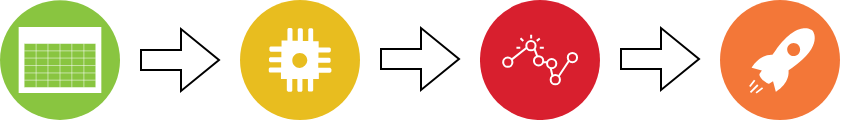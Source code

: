 <mxfile version="24.5.3" type="device">
  <diagram name="Page-1" id="qhal7Y_iBo1fCzgQ2NpF">
    <mxGraphModel dx="474" dy="330" grid="1" gridSize="10" guides="1" tooltips="1" connect="1" arrows="1" fold="1" page="1" pageScale="1" pageWidth="827" pageHeight="1169" math="0" shadow="0">
      <root>
        <mxCell id="0" />
        <mxCell id="1" parent="0" />
        <mxCell id="sLeiqRh1LXycvlg1yoDb-1" value="" style="image;aspect=fixed;perimeter=ellipsePerimeter;html=1;align=center;shadow=0;dashed=0;fontColor=#4277BB;labelBackgroundColor=default;fontSize=12;spacingTop=3;image=img/lib/ibm/infrastructure/event_feed.svg;" vertex="1" parent="1">
          <mxGeometry x="80" y="300" width="60" height="60" as="geometry" />
        </mxCell>
        <mxCell id="sLeiqRh1LXycvlg1yoDb-4" value="" style="image;aspect=fixed;perimeter=ellipsePerimeter;html=1;align=center;shadow=0;dashed=0;fontColor=#4277BB;labelBackgroundColor=default;fontSize=12;spacingTop=3;image=img/lib/ibm/applications/iot_application.svg;" vertex="1" parent="1">
          <mxGeometry x="200" y="300" width="60" height="60" as="geometry" />
        </mxCell>
        <mxCell id="sLeiqRh1LXycvlg1yoDb-5" value="" style="image;aspect=fixed;perimeter=ellipsePerimeter;html=1;align=center;shadow=0;dashed=0;fontColor=#4277BB;labelBackgroundColor=default;fontSize=12;spacingTop=3;image=img/lib/ibm/security/security_monitoring_intelligence.svg;" vertex="1" parent="1">
          <mxGeometry x="320" y="300" width="60" height="60" as="geometry" />
        </mxCell>
        <mxCell id="sLeiqRh1LXycvlg1yoDb-6" value="" style="image;aspect=fixed;perimeter=ellipsePerimeter;html=1;align=center;shadow=0;dashed=0;fontColor=#4277BB;labelBackgroundColor=default;fontSize=12;spacingTop=3;image=img/lib/ibm/devops/continuous_deploy.svg;" vertex="1" parent="1">
          <mxGeometry x="440" y="300" width="60" height="60" as="geometry" />
        </mxCell>
        <mxCell id="sLeiqRh1LXycvlg1yoDb-7" value="" style="shape=flexArrow;endArrow=classic;html=1;rounded=0;entryX=0;entryY=0.5;entryDx=0;entryDy=0;" edge="1" parent="1">
          <mxGeometry width="50" height="50" relative="1" as="geometry">
            <mxPoint x="150" y="330" as="sourcePoint" />
            <mxPoint x="190" y="330" as="targetPoint" />
          </mxGeometry>
        </mxCell>
        <mxCell id="sLeiqRh1LXycvlg1yoDb-9" value="" style="shape=flexArrow;endArrow=classic;html=1;rounded=0;entryX=0;entryY=0.5;entryDx=0;entryDy=0;" edge="1" parent="1">
          <mxGeometry width="50" height="50" relative="1" as="geometry">
            <mxPoint x="390" y="329.5" as="sourcePoint" />
            <mxPoint x="430" y="329.5" as="targetPoint" />
          </mxGeometry>
        </mxCell>
        <mxCell id="sLeiqRh1LXycvlg1yoDb-10" value="" style="shape=flexArrow;endArrow=classic;html=1;rounded=0;entryX=0;entryY=0.5;entryDx=0;entryDy=0;" edge="1" parent="1">
          <mxGeometry width="50" height="50" relative="1" as="geometry">
            <mxPoint x="270" y="329.5" as="sourcePoint" />
            <mxPoint x="310" y="329.5" as="targetPoint" />
          </mxGeometry>
        </mxCell>
      </root>
    </mxGraphModel>
  </diagram>
</mxfile>
